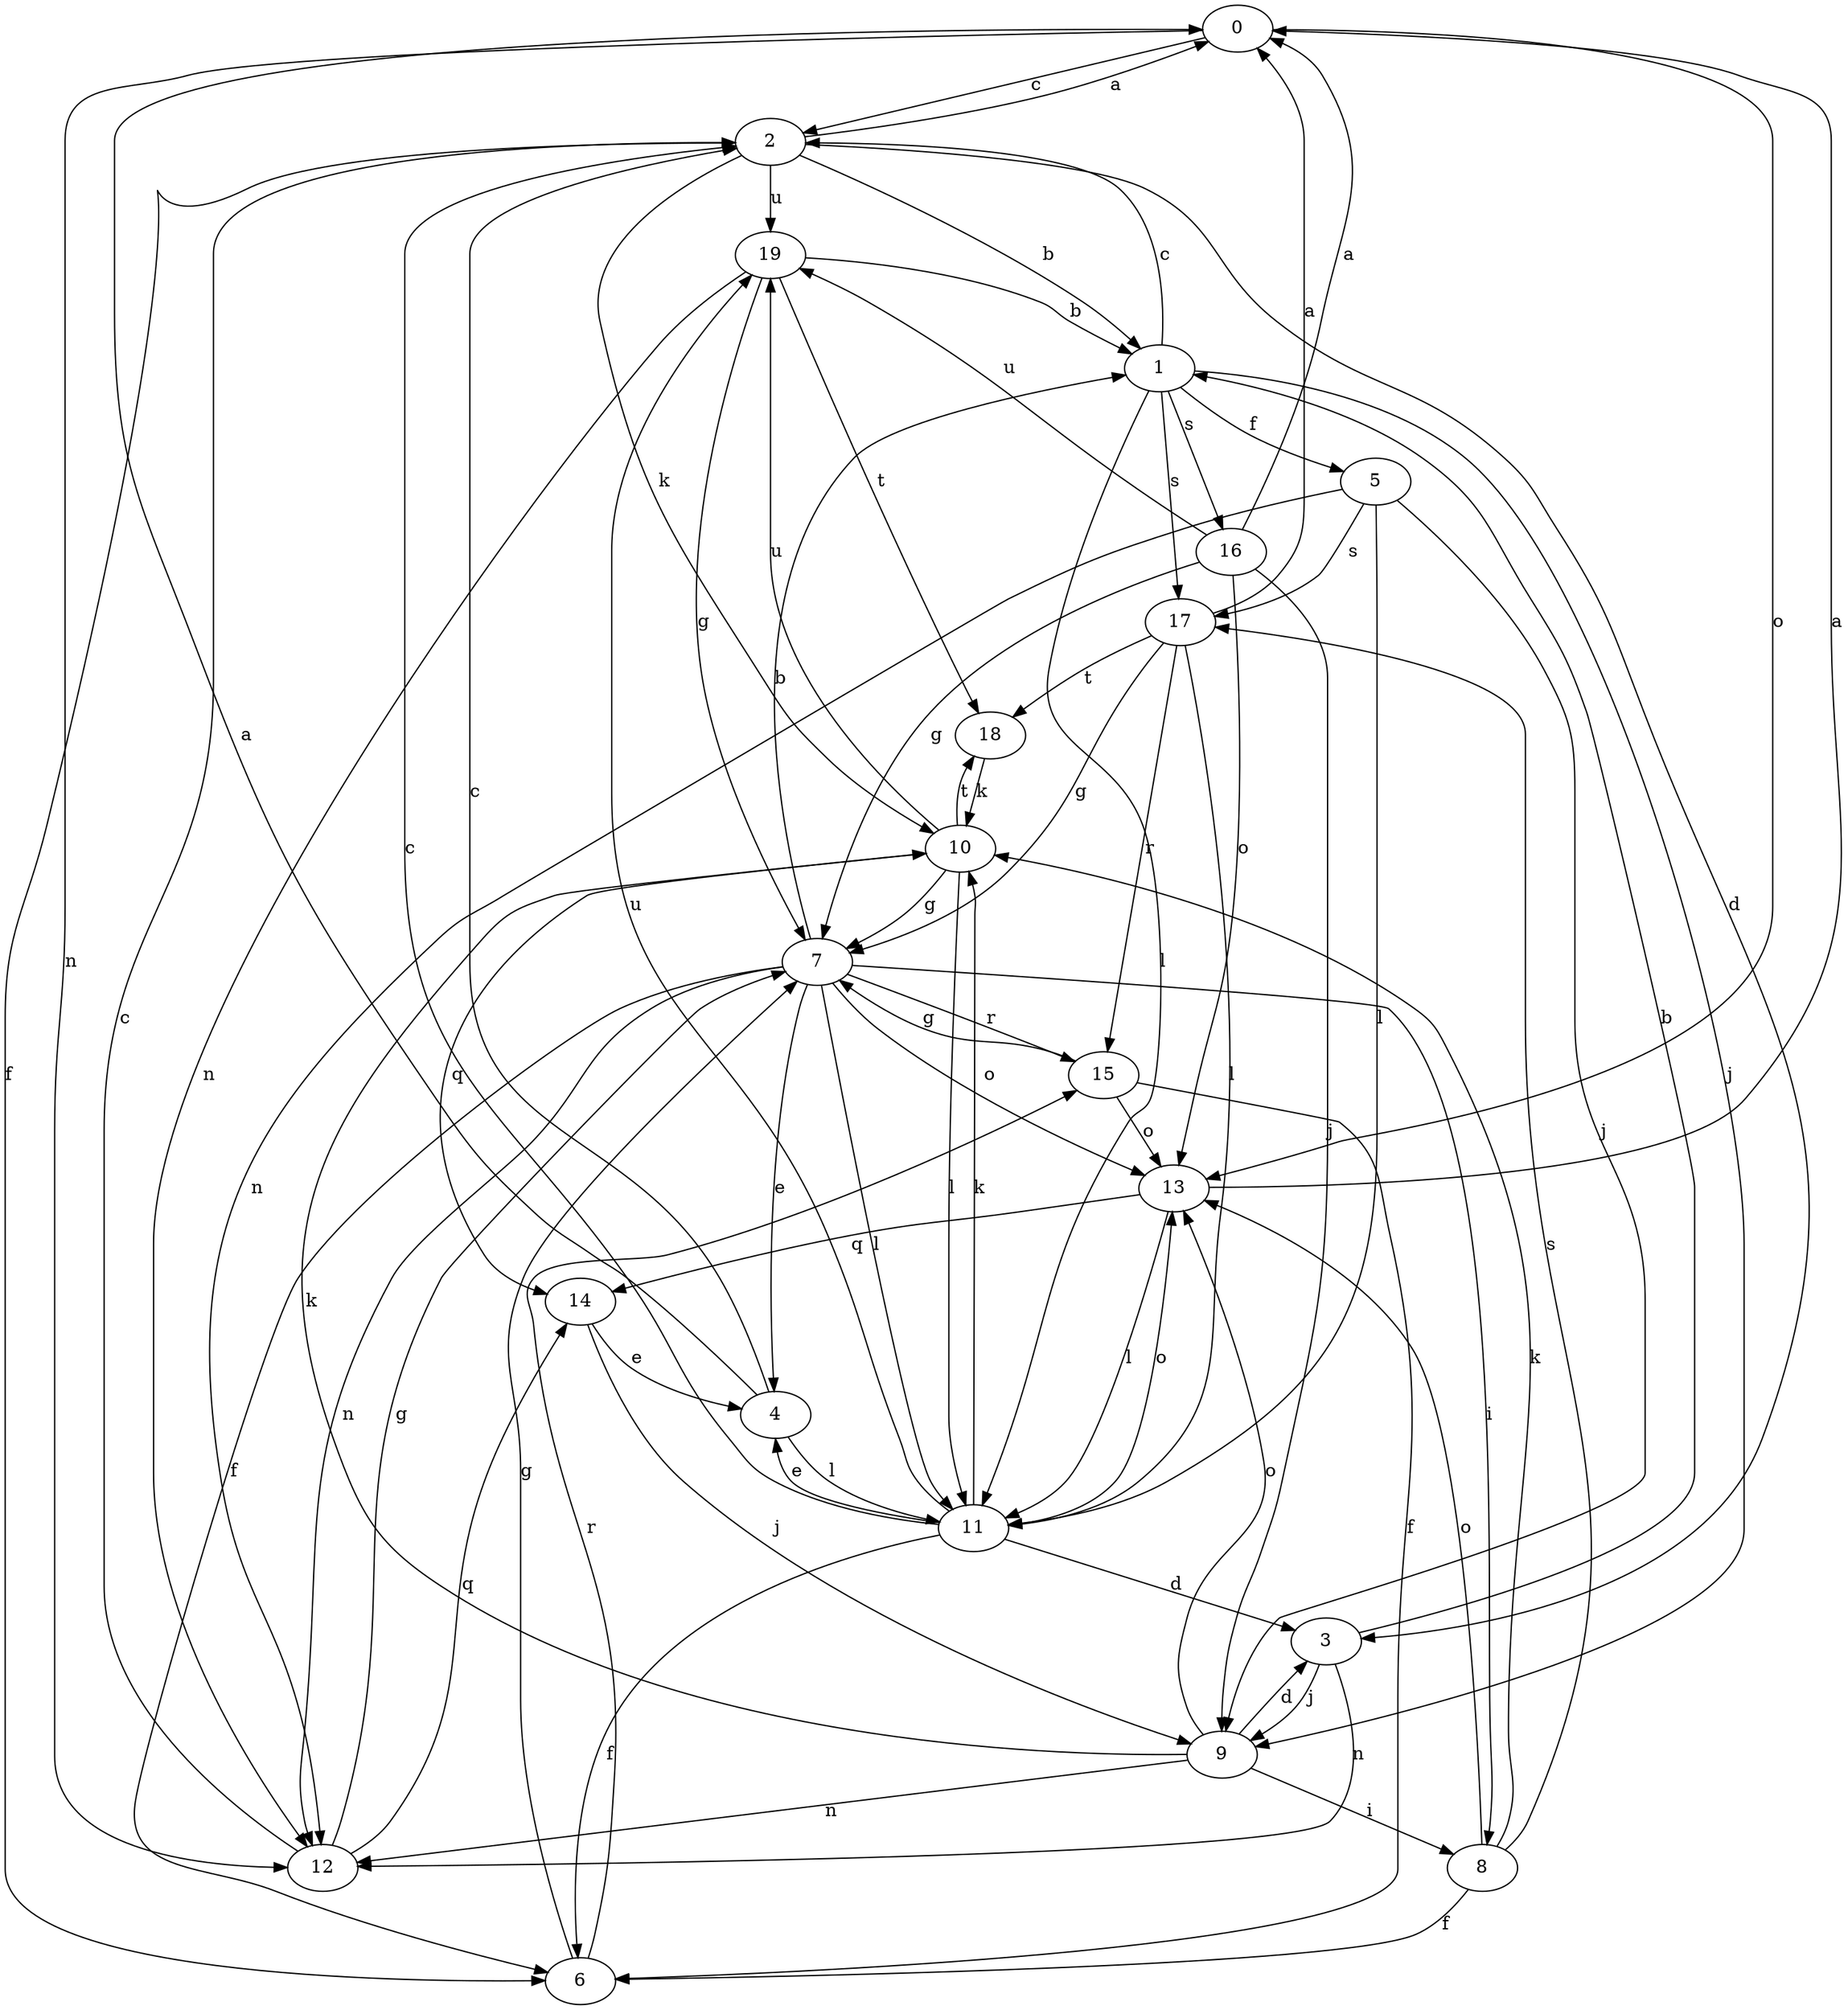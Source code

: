 strict digraph  {
0;
1;
2;
3;
4;
5;
6;
7;
8;
9;
10;
11;
12;
13;
14;
15;
16;
17;
18;
19;
0 -> 2  [label=c];
0 -> 12  [label=n];
0 -> 13  [label=o];
1 -> 2  [label=c];
1 -> 5  [label=f];
1 -> 9  [label=j];
1 -> 11  [label=l];
1 -> 16  [label=s];
1 -> 17  [label=s];
2 -> 0  [label=a];
2 -> 1  [label=b];
2 -> 3  [label=d];
2 -> 6  [label=f];
2 -> 10  [label=k];
2 -> 19  [label=u];
3 -> 1  [label=b];
3 -> 9  [label=j];
3 -> 12  [label=n];
4 -> 0  [label=a];
4 -> 2  [label=c];
4 -> 11  [label=l];
5 -> 9  [label=j];
5 -> 11  [label=l];
5 -> 12  [label=n];
5 -> 17  [label=s];
6 -> 7  [label=g];
6 -> 15  [label=r];
7 -> 1  [label=b];
7 -> 4  [label=e];
7 -> 6  [label=f];
7 -> 8  [label=i];
7 -> 11  [label=l];
7 -> 12  [label=n];
7 -> 13  [label=o];
7 -> 15  [label=r];
8 -> 6  [label=f];
8 -> 10  [label=k];
8 -> 13  [label=o];
8 -> 17  [label=s];
9 -> 3  [label=d];
9 -> 8  [label=i];
9 -> 10  [label=k];
9 -> 12  [label=n];
9 -> 13  [label=o];
10 -> 7  [label=g];
10 -> 11  [label=l];
10 -> 14  [label=q];
10 -> 18  [label=t];
10 -> 19  [label=u];
11 -> 2  [label=c];
11 -> 3  [label=d];
11 -> 4  [label=e];
11 -> 6  [label=f];
11 -> 10  [label=k];
11 -> 13  [label=o];
11 -> 19  [label=u];
12 -> 2  [label=c];
12 -> 7  [label=g];
12 -> 14  [label=q];
13 -> 0  [label=a];
13 -> 11  [label=l];
13 -> 14  [label=q];
14 -> 4  [label=e];
14 -> 9  [label=j];
15 -> 6  [label=f];
15 -> 7  [label=g];
15 -> 13  [label=o];
16 -> 0  [label=a];
16 -> 7  [label=g];
16 -> 9  [label=j];
16 -> 13  [label=o];
16 -> 19  [label=u];
17 -> 0  [label=a];
17 -> 7  [label=g];
17 -> 11  [label=l];
17 -> 15  [label=r];
17 -> 18  [label=t];
18 -> 10  [label=k];
19 -> 1  [label=b];
19 -> 7  [label=g];
19 -> 12  [label=n];
19 -> 18  [label=t];
}
